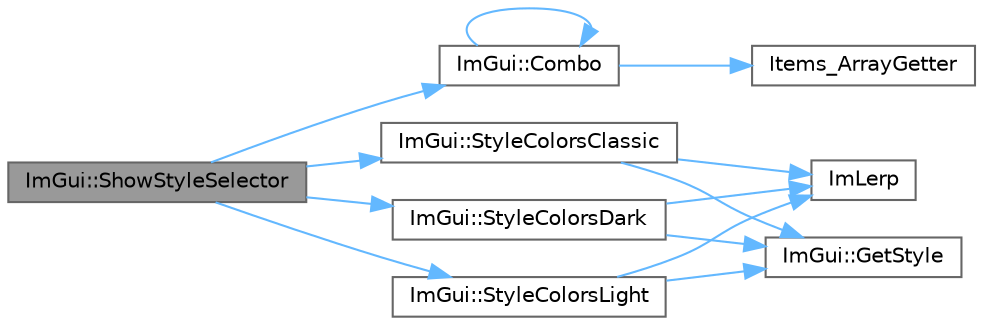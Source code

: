 digraph "ImGui::ShowStyleSelector"
{
 // LATEX_PDF_SIZE
  bgcolor="transparent";
  edge [fontname=Helvetica,fontsize=10,labelfontname=Helvetica,labelfontsize=10];
  node [fontname=Helvetica,fontsize=10,shape=box,height=0.2,width=0.4];
  rankdir="LR";
  Node1 [id="Node000001",label="ImGui::ShowStyleSelector",height=0.2,width=0.4,color="gray40", fillcolor="grey60", style="filled", fontcolor="black",tooltip=" "];
  Node1 -> Node2 [id="edge1_Node000001_Node000002",color="steelblue1",style="solid",tooltip=" "];
  Node2 [id="Node000002",label="ImGui::Combo",height=0.2,width=0.4,color="grey40", fillcolor="white", style="filled",URL="$namespace_im_gui.html#aa2979368da5b9e98d368449b36d166b2",tooltip=" "];
  Node2 -> Node2 [id="edge2_Node000002_Node000002",color="steelblue1",style="solid",tooltip=" "];
  Node2 -> Node3 [id="edge3_Node000002_Node000003",color="steelblue1",style="solid",tooltip=" "];
  Node3 [id="Node000003",label="Items_ArrayGetter",height=0.2,width=0.4,color="grey40", fillcolor="white", style="filled",URL="$imgui__widgets_8cpp.html#ad8f314afb60770d322bd454ec21e6c15",tooltip=" "];
  Node1 -> Node4 [id="edge4_Node000001_Node000004",color="steelblue1",style="solid",tooltip=" "];
  Node4 [id="Node000004",label="ImGui::StyleColorsClassic",height=0.2,width=0.4,color="grey40", fillcolor="white", style="filled",URL="$namespace_im_gui.html#a1cf931a42a10f71150def3ce222434b6",tooltip=" "];
  Node4 -> Node5 [id="edge5_Node000004_Node000005",color="steelblue1",style="solid",tooltip=" "];
  Node5 [id="Node000005",label="ImGui::GetStyle",height=0.2,width=0.4,color="grey40", fillcolor="white", style="filled",URL="$namespace_im_gui.html#abafef4bb3e3654efd96a47b2e22870a7",tooltip=" "];
  Node4 -> Node6 [id="edge6_Node000004_Node000006",color="steelblue1",style="solid",tooltip=" "];
  Node6 [id="Node000006",label="ImLerp",height=0.2,width=0.4,color="grey40", fillcolor="white", style="filled",URL="$imgui__internal_8h.html#a1d7813429922346e44eebd82d13f777c",tooltip=" "];
  Node1 -> Node7 [id="edge7_Node000001_Node000007",color="steelblue1",style="solid",tooltip=" "];
  Node7 [id="Node000007",label="ImGui::StyleColorsDark",height=0.2,width=0.4,color="grey40", fillcolor="white", style="filled",URL="$namespace_im_gui.html#a26c67fc14081b359566d5e135cd8c767",tooltip=" "];
  Node7 -> Node5 [id="edge8_Node000007_Node000005",color="steelblue1",style="solid",tooltip=" "];
  Node7 -> Node6 [id="edge9_Node000007_Node000006",color="steelblue1",style="solid",tooltip=" "];
  Node1 -> Node8 [id="edge10_Node000001_Node000008",color="steelblue1",style="solid",tooltip=" "];
  Node8 [id="Node000008",label="ImGui::StyleColorsLight",height=0.2,width=0.4,color="grey40", fillcolor="white", style="filled",URL="$namespace_im_gui.html#ae1fc558bfbc557b228d63f7facfc86e1",tooltip=" "];
  Node8 -> Node5 [id="edge11_Node000008_Node000005",color="steelblue1",style="solid",tooltip=" "];
  Node8 -> Node6 [id="edge12_Node000008_Node000006",color="steelblue1",style="solid",tooltip=" "];
}

